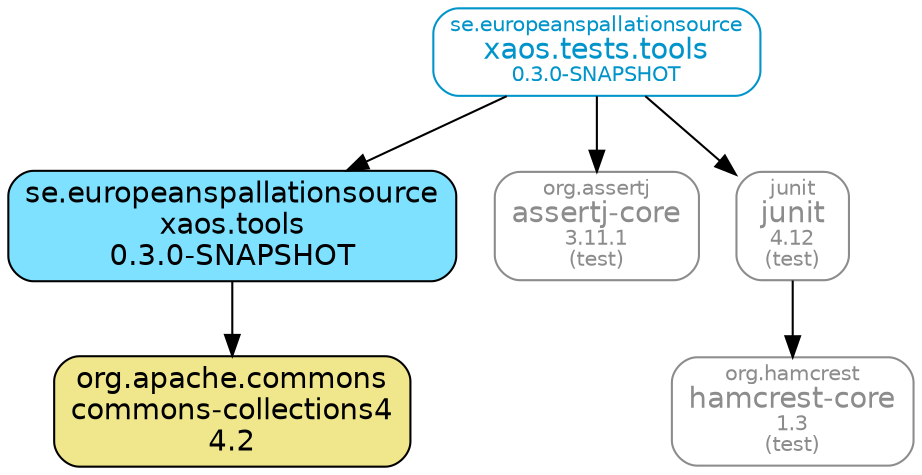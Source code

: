 digraph "xaos.tests.tools" {
  node [shape="box",style="rounded",fontname="Helvetica",fontsize="14"]
  edge [fontsize="10",fontname="Helvetica"]

  // Node Definitions:
  "se.europeanspallationsource:xaos.tools:jar:compile"[shape="box",style="rounded, filled",fillcolor="#7DE1FF",label=<se.europeanspallationsource<br/>xaos.tools<br/>0.3.0-SNAPSHOT>]
  "org.apache.commons:commons-collections4:jar:compile"[shape="box",style="rounded, filled",fillcolor="khaki",label=<org.apache.commons<br/>commons-collections4<br/>4.2>]
  "se.europeanspallationsource:xaos.tests.tools:jar:compile"[shape="box",style="rounded",color="#0094CA",fontname="Helvetica",fontsize="14",fontcolor="#0094CA",label=<<font color="#0094CA" point-size="10">se.europeanspallationsource</font><br/>xaos.tests.tools<font color="#0094CA" point-size="10"><br/>0.3.0-SNAPSHOT</font>>]
  "org.assertj:assertj-core:jar:test"[shape="box",style="rounded",color="grey55",fontname="Helvetica",fontsize="14",fontcolor="grey55",label=<<font color="grey55" point-size="10">org.assertj</font><br/>assertj-core<font color="grey55" point-size="10"><br/>3.11.1</font><font color="grey55" point-size="10"><br/>(test)</font>>]
  "junit:junit:jar:test"[shape="box",style="rounded",color="grey55",fontname="Helvetica",fontsize="14",fontcolor="grey55",label=<<font color="grey55" point-size="10">junit</font><br/>junit<font color="grey55" point-size="10"><br/>4.12</font><font color="grey55" point-size="10"><br/>(test)</font>>]
  "org.hamcrest:hamcrest-core:jar:test"[shape="box",style="rounded",color="grey55",fontname="Helvetica",fontsize="14",fontcolor="grey55",label=<<font color="grey55" point-size="10">org.hamcrest</font><br/>hamcrest-core<font color="grey55" point-size="10"><br/>1.3</font><font color="grey55" point-size="10"><br/>(test)</font>>]

  // Edge Definitions:
  "se.europeanspallationsource:xaos.tools:jar:compile" -> "org.apache.commons:commons-collections4:jar:compile"
  "se.europeanspallationsource:xaos.tests.tools:jar:compile" -> "se.europeanspallationsource:xaos.tools:jar:compile"
  "se.europeanspallationsource:xaos.tests.tools:jar:compile" -> "org.assertj:assertj-core:jar:test"
  "junit:junit:jar:test" -> "org.hamcrest:hamcrest-core:jar:test"
  "se.europeanspallationsource:xaos.tests.tools:jar:compile" -> "junit:junit:jar:test"
}
